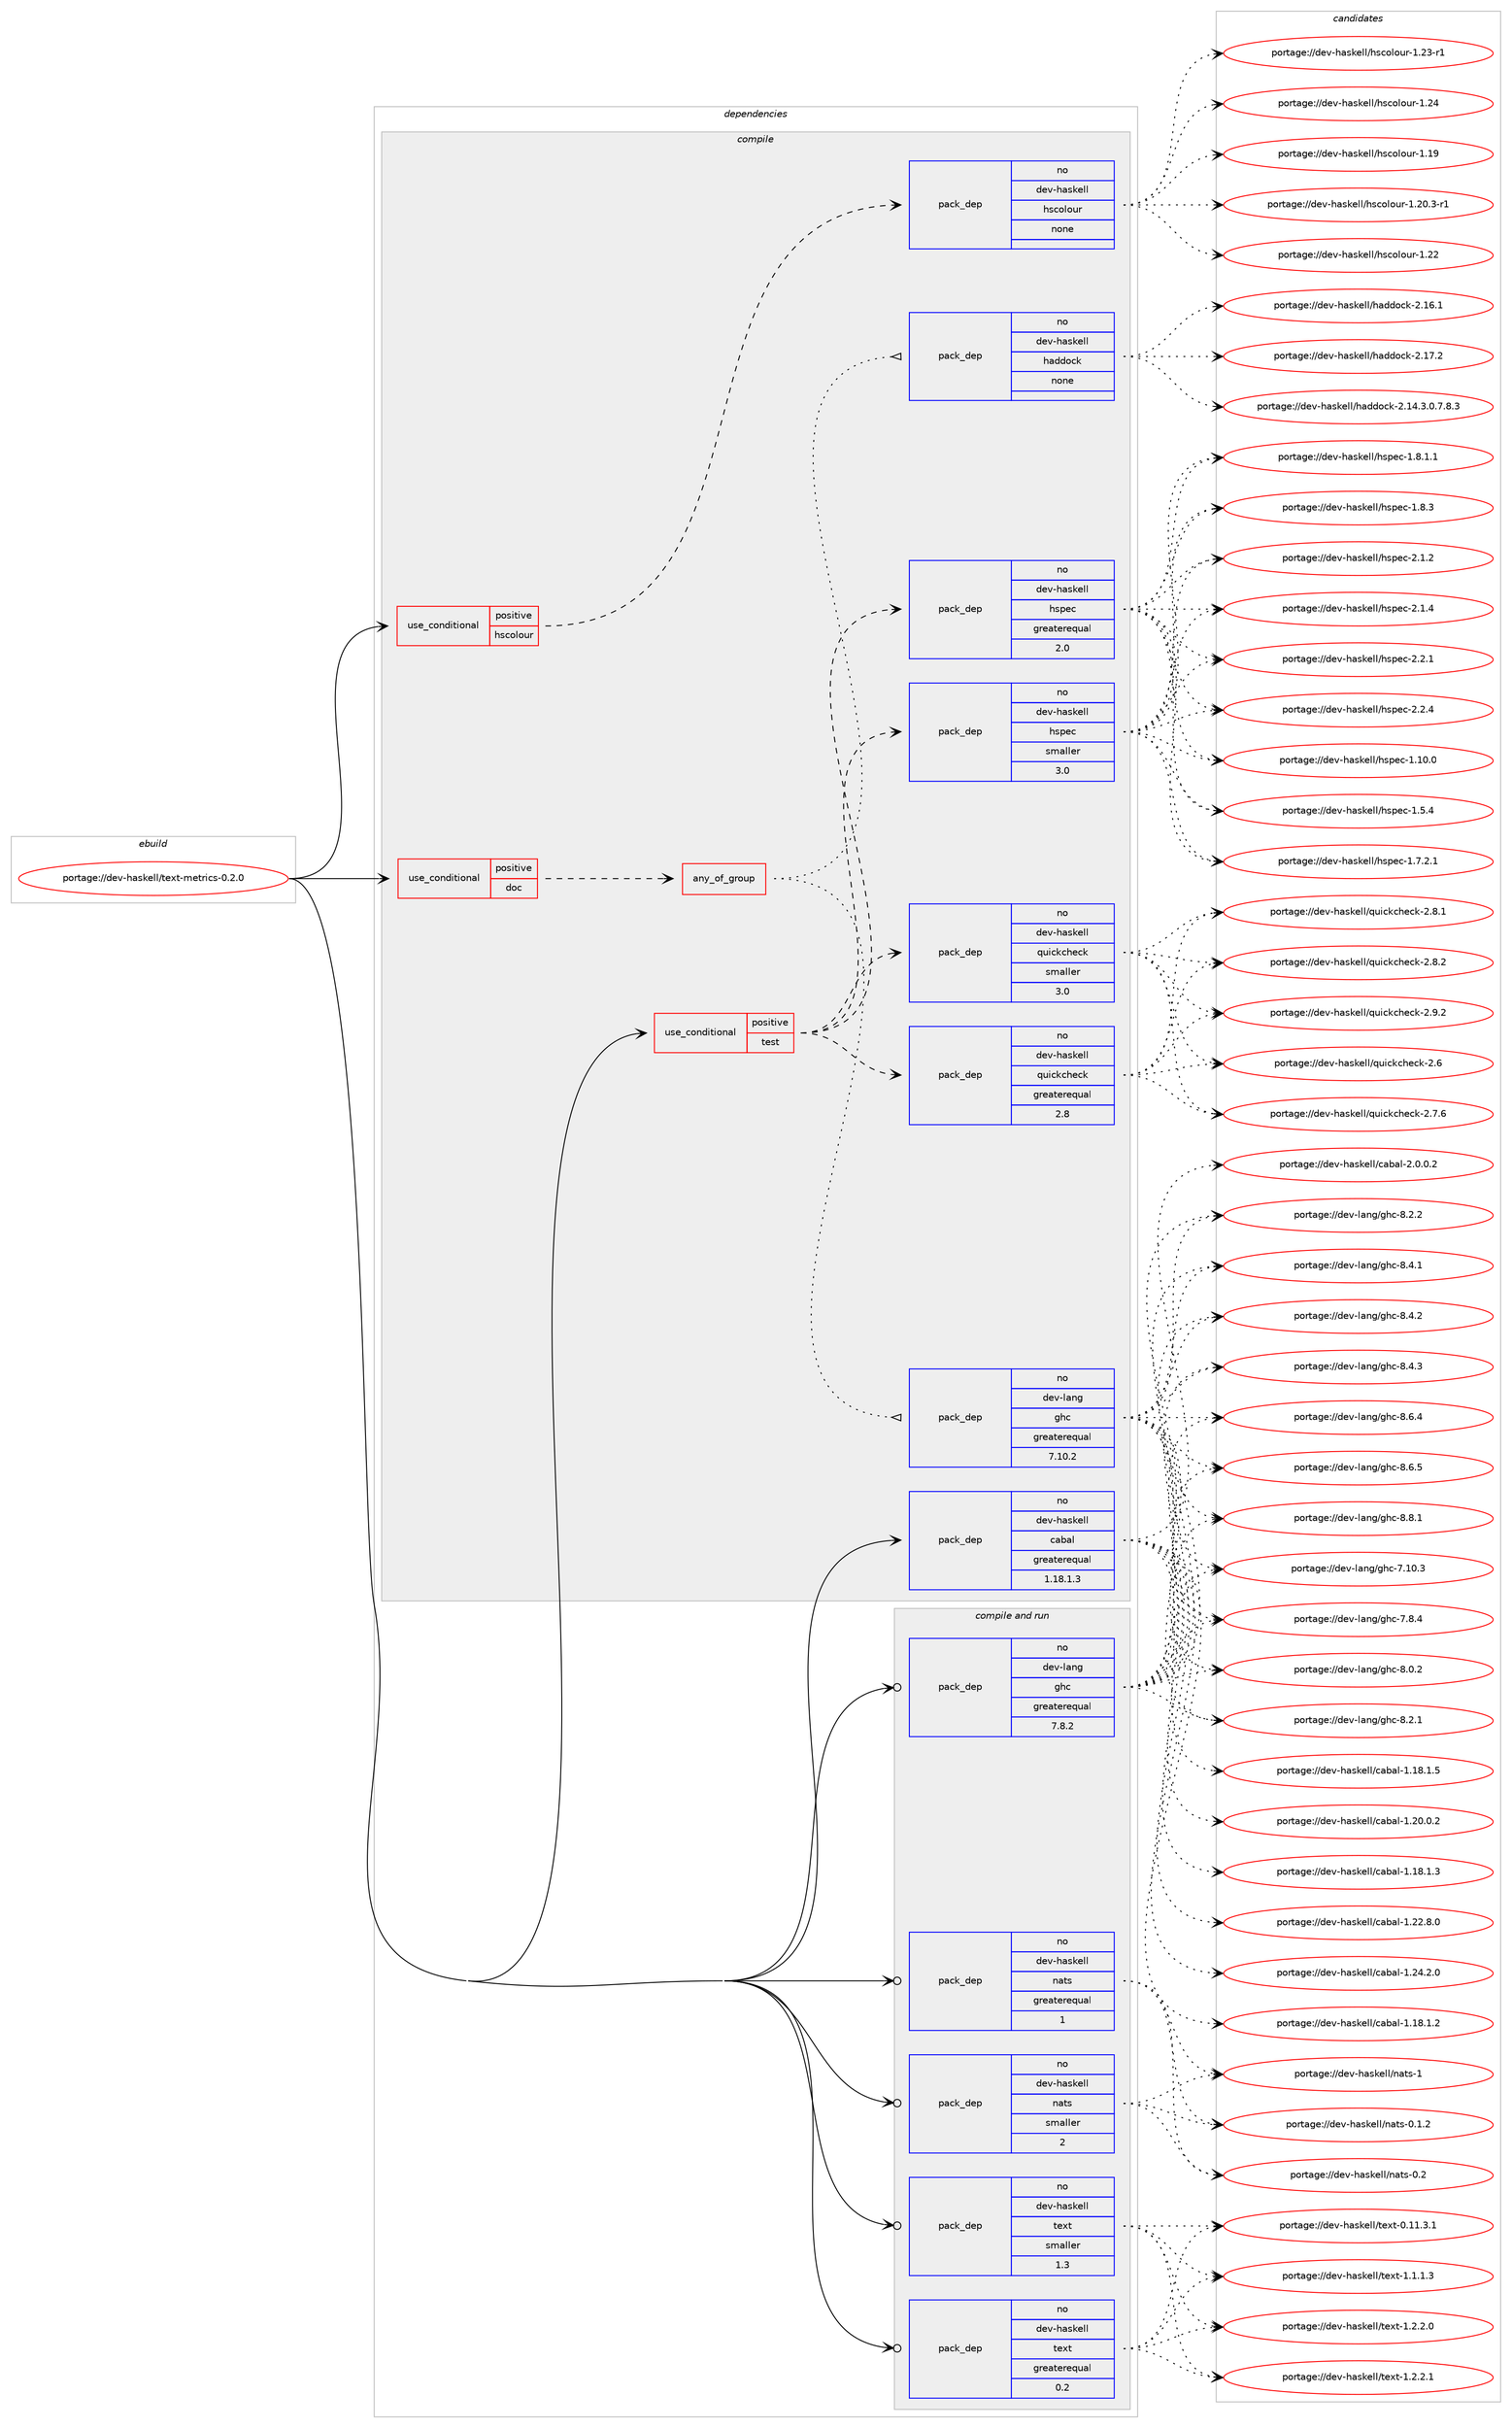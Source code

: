 digraph prolog {

# *************
# Graph options
# *************

newrank=true;
concentrate=true;
compound=true;
graph [rankdir=LR,fontname=Helvetica,fontsize=10,ranksep=1.5];#, ranksep=2.5, nodesep=0.2];
edge  [arrowhead=vee];
node  [fontname=Helvetica,fontsize=10];

# **********
# The ebuild
# **********

subgraph cluster_leftcol {
color=gray;
rank=same;
label=<<i>ebuild</i>>;
id [label="portage://dev-haskell/text-metrics-0.2.0", color=red, width=4, href="../dev-haskell/text-metrics-0.2.0.svg"];
}

# ****************
# The dependencies
# ****************

subgraph cluster_midcol {
color=gray;
label=<<i>dependencies</i>>;
subgraph cluster_compile {
fillcolor="#eeeeee";
style=filled;
label=<<i>compile</i>>;
subgraph cond17329 {
dependency81217 [label=<<TABLE BORDER="0" CELLBORDER="1" CELLSPACING="0" CELLPADDING="4"><TR><TD ROWSPAN="3" CELLPADDING="10">use_conditional</TD></TR><TR><TD>positive</TD></TR><TR><TD>doc</TD></TR></TABLE>>, shape=none, color=red];
subgraph any2439 {
dependency81218 [label=<<TABLE BORDER="0" CELLBORDER="1" CELLSPACING="0" CELLPADDING="4"><TR><TD CELLPADDING="10">any_of_group</TD></TR></TABLE>>, shape=none, color=red];subgraph pack61392 {
dependency81219 [label=<<TABLE BORDER="0" CELLBORDER="1" CELLSPACING="0" CELLPADDING="4" WIDTH="220"><TR><TD ROWSPAN="6" CELLPADDING="30">pack_dep</TD></TR><TR><TD WIDTH="110">no</TD></TR><TR><TD>dev-haskell</TD></TR><TR><TD>haddock</TD></TR><TR><TD>none</TD></TR><TR><TD></TD></TR></TABLE>>, shape=none, color=blue];
}
dependency81218:e -> dependency81219:w [weight=20,style="dotted",arrowhead="oinv"];
subgraph pack61393 {
dependency81220 [label=<<TABLE BORDER="0" CELLBORDER="1" CELLSPACING="0" CELLPADDING="4" WIDTH="220"><TR><TD ROWSPAN="6" CELLPADDING="30">pack_dep</TD></TR><TR><TD WIDTH="110">no</TD></TR><TR><TD>dev-lang</TD></TR><TR><TD>ghc</TD></TR><TR><TD>greaterequal</TD></TR><TR><TD>7.10.2</TD></TR></TABLE>>, shape=none, color=blue];
}
dependency81218:e -> dependency81220:w [weight=20,style="dotted",arrowhead="oinv"];
}
dependency81217:e -> dependency81218:w [weight=20,style="dashed",arrowhead="vee"];
}
id:e -> dependency81217:w [weight=20,style="solid",arrowhead="vee"];
subgraph cond17330 {
dependency81221 [label=<<TABLE BORDER="0" CELLBORDER="1" CELLSPACING="0" CELLPADDING="4"><TR><TD ROWSPAN="3" CELLPADDING="10">use_conditional</TD></TR><TR><TD>positive</TD></TR><TR><TD>hscolour</TD></TR></TABLE>>, shape=none, color=red];
subgraph pack61394 {
dependency81222 [label=<<TABLE BORDER="0" CELLBORDER="1" CELLSPACING="0" CELLPADDING="4" WIDTH="220"><TR><TD ROWSPAN="6" CELLPADDING="30">pack_dep</TD></TR><TR><TD WIDTH="110">no</TD></TR><TR><TD>dev-haskell</TD></TR><TR><TD>hscolour</TD></TR><TR><TD>none</TD></TR><TR><TD></TD></TR></TABLE>>, shape=none, color=blue];
}
dependency81221:e -> dependency81222:w [weight=20,style="dashed",arrowhead="vee"];
}
id:e -> dependency81221:w [weight=20,style="solid",arrowhead="vee"];
subgraph cond17331 {
dependency81223 [label=<<TABLE BORDER="0" CELLBORDER="1" CELLSPACING="0" CELLPADDING="4"><TR><TD ROWSPAN="3" CELLPADDING="10">use_conditional</TD></TR><TR><TD>positive</TD></TR><TR><TD>test</TD></TR></TABLE>>, shape=none, color=red];
subgraph pack61395 {
dependency81224 [label=<<TABLE BORDER="0" CELLBORDER="1" CELLSPACING="0" CELLPADDING="4" WIDTH="220"><TR><TD ROWSPAN="6" CELLPADDING="30">pack_dep</TD></TR><TR><TD WIDTH="110">no</TD></TR><TR><TD>dev-haskell</TD></TR><TR><TD>hspec</TD></TR><TR><TD>greaterequal</TD></TR><TR><TD>2.0</TD></TR></TABLE>>, shape=none, color=blue];
}
dependency81223:e -> dependency81224:w [weight=20,style="dashed",arrowhead="vee"];
subgraph pack61396 {
dependency81225 [label=<<TABLE BORDER="0" CELLBORDER="1" CELLSPACING="0" CELLPADDING="4" WIDTH="220"><TR><TD ROWSPAN="6" CELLPADDING="30">pack_dep</TD></TR><TR><TD WIDTH="110">no</TD></TR><TR><TD>dev-haskell</TD></TR><TR><TD>hspec</TD></TR><TR><TD>smaller</TD></TR><TR><TD>3.0</TD></TR></TABLE>>, shape=none, color=blue];
}
dependency81223:e -> dependency81225:w [weight=20,style="dashed",arrowhead="vee"];
subgraph pack61397 {
dependency81226 [label=<<TABLE BORDER="0" CELLBORDER="1" CELLSPACING="0" CELLPADDING="4" WIDTH="220"><TR><TD ROWSPAN="6" CELLPADDING="30">pack_dep</TD></TR><TR><TD WIDTH="110">no</TD></TR><TR><TD>dev-haskell</TD></TR><TR><TD>quickcheck</TD></TR><TR><TD>greaterequal</TD></TR><TR><TD>2.8</TD></TR></TABLE>>, shape=none, color=blue];
}
dependency81223:e -> dependency81226:w [weight=20,style="dashed",arrowhead="vee"];
subgraph pack61398 {
dependency81227 [label=<<TABLE BORDER="0" CELLBORDER="1" CELLSPACING="0" CELLPADDING="4" WIDTH="220"><TR><TD ROWSPAN="6" CELLPADDING="30">pack_dep</TD></TR><TR><TD WIDTH="110">no</TD></TR><TR><TD>dev-haskell</TD></TR><TR><TD>quickcheck</TD></TR><TR><TD>smaller</TD></TR><TR><TD>3.0</TD></TR></TABLE>>, shape=none, color=blue];
}
dependency81223:e -> dependency81227:w [weight=20,style="dashed",arrowhead="vee"];
}
id:e -> dependency81223:w [weight=20,style="solid",arrowhead="vee"];
subgraph pack61399 {
dependency81228 [label=<<TABLE BORDER="0" CELLBORDER="1" CELLSPACING="0" CELLPADDING="4" WIDTH="220"><TR><TD ROWSPAN="6" CELLPADDING="30">pack_dep</TD></TR><TR><TD WIDTH="110">no</TD></TR><TR><TD>dev-haskell</TD></TR><TR><TD>cabal</TD></TR><TR><TD>greaterequal</TD></TR><TR><TD>1.18.1.3</TD></TR></TABLE>>, shape=none, color=blue];
}
id:e -> dependency81228:w [weight=20,style="solid",arrowhead="vee"];
}
subgraph cluster_compileandrun {
fillcolor="#eeeeee";
style=filled;
label=<<i>compile and run</i>>;
subgraph pack61400 {
dependency81229 [label=<<TABLE BORDER="0" CELLBORDER="1" CELLSPACING="0" CELLPADDING="4" WIDTH="220"><TR><TD ROWSPAN="6" CELLPADDING="30">pack_dep</TD></TR><TR><TD WIDTH="110">no</TD></TR><TR><TD>dev-haskell</TD></TR><TR><TD>nats</TD></TR><TR><TD>greaterequal</TD></TR><TR><TD>1</TD></TR></TABLE>>, shape=none, color=blue];
}
id:e -> dependency81229:w [weight=20,style="solid",arrowhead="odotvee"];
subgraph pack61401 {
dependency81230 [label=<<TABLE BORDER="0" CELLBORDER="1" CELLSPACING="0" CELLPADDING="4" WIDTH="220"><TR><TD ROWSPAN="6" CELLPADDING="30">pack_dep</TD></TR><TR><TD WIDTH="110">no</TD></TR><TR><TD>dev-haskell</TD></TR><TR><TD>nats</TD></TR><TR><TD>smaller</TD></TR><TR><TD>2</TD></TR></TABLE>>, shape=none, color=blue];
}
id:e -> dependency81230:w [weight=20,style="solid",arrowhead="odotvee"];
subgraph pack61402 {
dependency81231 [label=<<TABLE BORDER="0" CELLBORDER="1" CELLSPACING="0" CELLPADDING="4" WIDTH="220"><TR><TD ROWSPAN="6" CELLPADDING="30">pack_dep</TD></TR><TR><TD WIDTH="110">no</TD></TR><TR><TD>dev-haskell</TD></TR><TR><TD>text</TD></TR><TR><TD>greaterequal</TD></TR><TR><TD>0.2</TD></TR></TABLE>>, shape=none, color=blue];
}
id:e -> dependency81231:w [weight=20,style="solid",arrowhead="odotvee"];
subgraph pack61403 {
dependency81232 [label=<<TABLE BORDER="0" CELLBORDER="1" CELLSPACING="0" CELLPADDING="4" WIDTH="220"><TR><TD ROWSPAN="6" CELLPADDING="30">pack_dep</TD></TR><TR><TD WIDTH="110">no</TD></TR><TR><TD>dev-haskell</TD></TR><TR><TD>text</TD></TR><TR><TD>smaller</TD></TR><TR><TD>1.3</TD></TR></TABLE>>, shape=none, color=blue];
}
id:e -> dependency81232:w [weight=20,style="solid",arrowhead="odotvee"];
subgraph pack61404 {
dependency81233 [label=<<TABLE BORDER="0" CELLBORDER="1" CELLSPACING="0" CELLPADDING="4" WIDTH="220"><TR><TD ROWSPAN="6" CELLPADDING="30">pack_dep</TD></TR><TR><TD WIDTH="110">no</TD></TR><TR><TD>dev-lang</TD></TR><TR><TD>ghc</TD></TR><TR><TD>greaterequal</TD></TR><TR><TD>7.8.2</TD></TR></TABLE>>, shape=none, color=blue];
}
id:e -> dependency81233:w [weight=20,style="solid",arrowhead="odotvee"];
}
subgraph cluster_run {
fillcolor="#eeeeee";
style=filled;
label=<<i>run</i>>;
}
}

# **************
# The candidates
# **************

subgraph cluster_choices {
rank=same;
color=gray;
label=<<i>candidates</i>>;

subgraph choice61392 {
color=black;
nodesep=1;
choiceportage1001011184510497115107101108108471049710010011199107455046495246514648465546564651 [label="portage://dev-haskell/haddock-2.14.3.0.7.8.3", color=red, width=4,href="../dev-haskell/haddock-2.14.3.0.7.8.3.svg"];
choiceportage100101118451049711510710110810847104971001001119910745504649544649 [label="portage://dev-haskell/haddock-2.16.1", color=red, width=4,href="../dev-haskell/haddock-2.16.1.svg"];
choiceportage100101118451049711510710110810847104971001001119910745504649554650 [label="portage://dev-haskell/haddock-2.17.2", color=red, width=4,href="../dev-haskell/haddock-2.17.2.svg"];
dependency81219:e -> choiceportage1001011184510497115107101108108471049710010011199107455046495246514648465546564651:w [style=dotted,weight="100"];
dependency81219:e -> choiceportage100101118451049711510710110810847104971001001119910745504649544649:w [style=dotted,weight="100"];
dependency81219:e -> choiceportage100101118451049711510710110810847104971001001119910745504649554650:w [style=dotted,weight="100"];
}
subgraph choice61393 {
color=black;
nodesep=1;
choiceportage1001011184510897110103471031049945554649484651 [label="portage://dev-lang/ghc-7.10.3", color=red, width=4,href="../dev-lang/ghc-7.10.3.svg"];
choiceportage10010111845108971101034710310499455546564652 [label="portage://dev-lang/ghc-7.8.4", color=red, width=4,href="../dev-lang/ghc-7.8.4.svg"];
choiceportage10010111845108971101034710310499455646484650 [label="portage://dev-lang/ghc-8.0.2", color=red, width=4,href="../dev-lang/ghc-8.0.2.svg"];
choiceportage10010111845108971101034710310499455646504649 [label="portage://dev-lang/ghc-8.2.1", color=red, width=4,href="../dev-lang/ghc-8.2.1.svg"];
choiceportage10010111845108971101034710310499455646504650 [label="portage://dev-lang/ghc-8.2.2", color=red, width=4,href="../dev-lang/ghc-8.2.2.svg"];
choiceportage10010111845108971101034710310499455646524649 [label="portage://dev-lang/ghc-8.4.1", color=red, width=4,href="../dev-lang/ghc-8.4.1.svg"];
choiceportage10010111845108971101034710310499455646524650 [label="portage://dev-lang/ghc-8.4.2", color=red, width=4,href="../dev-lang/ghc-8.4.2.svg"];
choiceportage10010111845108971101034710310499455646524651 [label="portage://dev-lang/ghc-8.4.3", color=red, width=4,href="../dev-lang/ghc-8.4.3.svg"];
choiceportage10010111845108971101034710310499455646544652 [label="portage://dev-lang/ghc-8.6.4", color=red, width=4,href="../dev-lang/ghc-8.6.4.svg"];
choiceportage10010111845108971101034710310499455646544653 [label="portage://dev-lang/ghc-8.6.5", color=red, width=4,href="../dev-lang/ghc-8.6.5.svg"];
choiceportage10010111845108971101034710310499455646564649 [label="portage://dev-lang/ghc-8.8.1", color=red, width=4,href="../dev-lang/ghc-8.8.1.svg"];
dependency81220:e -> choiceportage1001011184510897110103471031049945554649484651:w [style=dotted,weight="100"];
dependency81220:e -> choiceportage10010111845108971101034710310499455546564652:w [style=dotted,weight="100"];
dependency81220:e -> choiceportage10010111845108971101034710310499455646484650:w [style=dotted,weight="100"];
dependency81220:e -> choiceportage10010111845108971101034710310499455646504649:w [style=dotted,weight="100"];
dependency81220:e -> choiceportage10010111845108971101034710310499455646504650:w [style=dotted,weight="100"];
dependency81220:e -> choiceportage10010111845108971101034710310499455646524649:w [style=dotted,weight="100"];
dependency81220:e -> choiceportage10010111845108971101034710310499455646524650:w [style=dotted,weight="100"];
dependency81220:e -> choiceportage10010111845108971101034710310499455646524651:w [style=dotted,weight="100"];
dependency81220:e -> choiceportage10010111845108971101034710310499455646544652:w [style=dotted,weight="100"];
dependency81220:e -> choiceportage10010111845108971101034710310499455646544653:w [style=dotted,weight="100"];
dependency81220:e -> choiceportage10010111845108971101034710310499455646564649:w [style=dotted,weight="100"];
}
subgraph choice61394 {
color=black;
nodesep=1;
choiceportage100101118451049711510710110810847104115991111081111171144549464957 [label="portage://dev-haskell/hscolour-1.19", color=red, width=4,href="../dev-haskell/hscolour-1.19.svg"];
choiceportage10010111845104971151071011081084710411599111108111117114454946504846514511449 [label="portage://dev-haskell/hscolour-1.20.3-r1", color=red, width=4,href="../dev-haskell/hscolour-1.20.3-r1.svg"];
choiceportage100101118451049711510710110810847104115991111081111171144549465050 [label="portage://dev-haskell/hscolour-1.22", color=red, width=4,href="../dev-haskell/hscolour-1.22.svg"];
choiceportage1001011184510497115107101108108471041159911110811111711445494650514511449 [label="portage://dev-haskell/hscolour-1.23-r1", color=red, width=4,href="../dev-haskell/hscolour-1.23-r1.svg"];
choiceportage100101118451049711510710110810847104115991111081111171144549465052 [label="portage://dev-haskell/hscolour-1.24", color=red, width=4,href="../dev-haskell/hscolour-1.24.svg"];
dependency81222:e -> choiceportage100101118451049711510710110810847104115991111081111171144549464957:w [style=dotted,weight="100"];
dependency81222:e -> choiceportage10010111845104971151071011081084710411599111108111117114454946504846514511449:w [style=dotted,weight="100"];
dependency81222:e -> choiceportage100101118451049711510710110810847104115991111081111171144549465050:w [style=dotted,weight="100"];
dependency81222:e -> choiceportage1001011184510497115107101108108471041159911110811111711445494650514511449:w [style=dotted,weight="100"];
dependency81222:e -> choiceportage100101118451049711510710110810847104115991111081111171144549465052:w [style=dotted,weight="100"];
}
subgraph choice61395 {
color=black;
nodesep=1;
choiceportage1001011184510497115107101108108471041151121019945494649484648 [label="portage://dev-haskell/hspec-1.10.0", color=red, width=4,href="../dev-haskell/hspec-1.10.0.svg"];
choiceportage10010111845104971151071011081084710411511210199454946534652 [label="portage://dev-haskell/hspec-1.5.4", color=red, width=4,href="../dev-haskell/hspec-1.5.4.svg"];
choiceportage100101118451049711510710110810847104115112101994549465546504649 [label="portage://dev-haskell/hspec-1.7.2.1", color=red, width=4,href="../dev-haskell/hspec-1.7.2.1.svg"];
choiceportage100101118451049711510710110810847104115112101994549465646494649 [label="portage://dev-haskell/hspec-1.8.1.1", color=red, width=4,href="../dev-haskell/hspec-1.8.1.1.svg"];
choiceportage10010111845104971151071011081084710411511210199454946564651 [label="portage://dev-haskell/hspec-1.8.3", color=red, width=4,href="../dev-haskell/hspec-1.8.3.svg"];
choiceportage10010111845104971151071011081084710411511210199455046494650 [label="portage://dev-haskell/hspec-2.1.2", color=red, width=4,href="../dev-haskell/hspec-2.1.2.svg"];
choiceportage10010111845104971151071011081084710411511210199455046494652 [label="portage://dev-haskell/hspec-2.1.4", color=red, width=4,href="../dev-haskell/hspec-2.1.4.svg"];
choiceportage10010111845104971151071011081084710411511210199455046504649 [label="portage://dev-haskell/hspec-2.2.1", color=red, width=4,href="../dev-haskell/hspec-2.2.1.svg"];
choiceportage10010111845104971151071011081084710411511210199455046504652 [label="portage://dev-haskell/hspec-2.2.4", color=red, width=4,href="../dev-haskell/hspec-2.2.4.svg"];
dependency81224:e -> choiceportage1001011184510497115107101108108471041151121019945494649484648:w [style=dotted,weight="100"];
dependency81224:e -> choiceportage10010111845104971151071011081084710411511210199454946534652:w [style=dotted,weight="100"];
dependency81224:e -> choiceportage100101118451049711510710110810847104115112101994549465546504649:w [style=dotted,weight="100"];
dependency81224:e -> choiceportage100101118451049711510710110810847104115112101994549465646494649:w [style=dotted,weight="100"];
dependency81224:e -> choiceportage10010111845104971151071011081084710411511210199454946564651:w [style=dotted,weight="100"];
dependency81224:e -> choiceportage10010111845104971151071011081084710411511210199455046494650:w [style=dotted,weight="100"];
dependency81224:e -> choiceportage10010111845104971151071011081084710411511210199455046494652:w [style=dotted,weight="100"];
dependency81224:e -> choiceportage10010111845104971151071011081084710411511210199455046504649:w [style=dotted,weight="100"];
dependency81224:e -> choiceportage10010111845104971151071011081084710411511210199455046504652:w [style=dotted,weight="100"];
}
subgraph choice61396 {
color=black;
nodesep=1;
choiceportage1001011184510497115107101108108471041151121019945494649484648 [label="portage://dev-haskell/hspec-1.10.0", color=red, width=4,href="../dev-haskell/hspec-1.10.0.svg"];
choiceportage10010111845104971151071011081084710411511210199454946534652 [label="portage://dev-haskell/hspec-1.5.4", color=red, width=4,href="../dev-haskell/hspec-1.5.4.svg"];
choiceportage100101118451049711510710110810847104115112101994549465546504649 [label="portage://dev-haskell/hspec-1.7.2.1", color=red, width=4,href="../dev-haskell/hspec-1.7.2.1.svg"];
choiceportage100101118451049711510710110810847104115112101994549465646494649 [label="portage://dev-haskell/hspec-1.8.1.1", color=red, width=4,href="../dev-haskell/hspec-1.8.1.1.svg"];
choiceportage10010111845104971151071011081084710411511210199454946564651 [label="portage://dev-haskell/hspec-1.8.3", color=red, width=4,href="../dev-haskell/hspec-1.8.3.svg"];
choiceportage10010111845104971151071011081084710411511210199455046494650 [label="portage://dev-haskell/hspec-2.1.2", color=red, width=4,href="../dev-haskell/hspec-2.1.2.svg"];
choiceportage10010111845104971151071011081084710411511210199455046494652 [label="portage://dev-haskell/hspec-2.1.4", color=red, width=4,href="../dev-haskell/hspec-2.1.4.svg"];
choiceportage10010111845104971151071011081084710411511210199455046504649 [label="portage://dev-haskell/hspec-2.2.1", color=red, width=4,href="../dev-haskell/hspec-2.2.1.svg"];
choiceportage10010111845104971151071011081084710411511210199455046504652 [label="portage://dev-haskell/hspec-2.2.4", color=red, width=4,href="../dev-haskell/hspec-2.2.4.svg"];
dependency81225:e -> choiceportage1001011184510497115107101108108471041151121019945494649484648:w [style=dotted,weight="100"];
dependency81225:e -> choiceportage10010111845104971151071011081084710411511210199454946534652:w [style=dotted,weight="100"];
dependency81225:e -> choiceportage100101118451049711510710110810847104115112101994549465546504649:w [style=dotted,weight="100"];
dependency81225:e -> choiceportage100101118451049711510710110810847104115112101994549465646494649:w [style=dotted,weight="100"];
dependency81225:e -> choiceportage10010111845104971151071011081084710411511210199454946564651:w [style=dotted,weight="100"];
dependency81225:e -> choiceportage10010111845104971151071011081084710411511210199455046494650:w [style=dotted,weight="100"];
dependency81225:e -> choiceportage10010111845104971151071011081084710411511210199455046494652:w [style=dotted,weight="100"];
dependency81225:e -> choiceportage10010111845104971151071011081084710411511210199455046504649:w [style=dotted,weight="100"];
dependency81225:e -> choiceportage10010111845104971151071011081084710411511210199455046504652:w [style=dotted,weight="100"];
}
subgraph choice61397 {
color=black;
nodesep=1;
choiceportage10010111845104971151071011081084711311710599107991041019910745504654 [label="portage://dev-haskell/quickcheck-2.6", color=red, width=4,href="../dev-haskell/quickcheck-2.6.svg"];
choiceportage100101118451049711510710110810847113117105991079910410199107455046554654 [label="portage://dev-haskell/quickcheck-2.7.6", color=red, width=4,href="../dev-haskell/quickcheck-2.7.6.svg"];
choiceportage100101118451049711510710110810847113117105991079910410199107455046564649 [label="portage://dev-haskell/quickcheck-2.8.1", color=red, width=4,href="../dev-haskell/quickcheck-2.8.1.svg"];
choiceportage100101118451049711510710110810847113117105991079910410199107455046564650 [label="portage://dev-haskell/quickcheck-2.8.2", color=red, width=4,href="../dev-haskell/quickcheck-2.8.2.svg"];
choiceportage100101118451049711510710110810847113117105991079910410199107455046574650 [label="portage://dev-haskell/quickcheck-2.9.2", color=red, width=4,href="../dev-haskell/quickcheck-2.9.2.svg"];
dependency81226:e -> choiceportage10010111845104971151071011081084711311710599107991041019910745504654:w [style=dotted,weight="100"];
dependency81226:e -> choiceportage100101118451049711510710110810847113117105991079910410199107455046554654:w [style=dotted,weight="100"];
dependency81226:e -> choiceportage100101118451049711510710110810847113117105991079910410199107455046564649:w [style=dotted,weight="100"];
dependency81226:e -> choiceportage100101118451049711510710110810847113117105991079910410199107455046564650:w [style=dotted,weight="100"];
dependency81226:e -> choiceportage100101118451049711510710110810847113117105991079910410199107455046574650:w [style=dotted,weight="100"];
}
subgraph choice61398 {
color=black;
nodesep=1;
choiceportage10010111845104971151071011081084711311710599107991041019910745504654 [label="portage://dev-haskell/quickcheck-2.6", color=red, width=4,href="../dev-haskell/quickcheck-2.6.svg"];
choiceportage100101118451049711510710110810847113117105991079910410199107455046554654 [label="portage://dev-haskell/quickcheck-2.7.6", color=red, width=4,href="../dev-haskell/quickcheck-2.7.6.svg"];
choiceportage100101118451049711510710110810847113117105991079910410199107455046564649 [label="portage://dev-haskell/quickcheck-2.8.1", color=red, width=4,href="../dev-haskell/quickcheck-2.8.1.svg"];
choiceportage100101118451049711510710110810847113117105991079910410199107455046564650 [label="portage://dev-haskell/quickcheck-2.8.2", color=red, width=4,href="../dev-haskell/quickcheck-2.8.2.svg"];
choiceportage100101118451049711510710110810847113117105991079910410199107455046574650 [label="portage://dev-haskell/quickcheck-2.9.2", color=red, width=4,href="../dev-haskell/quickcheck-2.9.2.svg"];
dependency81227:e -> choiceportage10010111845104971151071011081084711311710599107991041019910745504654:w [style=dotted,weight="100"];
dependency81227:e -> choiceportage100101118451049711510710110810847113117105991079910410199107455046554654:w [style=dotted,weight="100"];
dependency81227:e -> choiceportage100101118451049711510710110810847113117105991079910410199107455046564649:w [style=dotted,weight="100"];
dependency81227:e -> choiceportage100101118451049711510710110810847113117105991079910410199107455046564650:w [style=dotted,weight="100"];
dependency81227:e -> choiceportage100101118451049711510710110810847113117105991079910410199107455046574650:w [style=dotted,weight="100"];
}
subgraph choice61399 {
color=black;
nodesep=1;
choiceportage10010111845104971151071011081084799979897108454946495646494650 [label="portage://dev-haskell/cabal-1.18.1.2", color=red, width=4,href="../dev-haskell/cabal-1.18.1.2.svg"];
choiceportage10010111845104971151071011081084799979897108454946495646494651 [label="portage://dev-haskell/cabal-1.18.1.3", color=red, width=4,href="../dev-haskell/cabal-1.18.1.3.svg"];
choiceportage10010111845104971151071011081084799979897108454946495646494653 [label="portage://dev-haskell/cabal-1.18.1.5", color=red, width=4,href="../dev-haskell/cabal-1.18.1.5.svg"];
choiceportage10010111845104971151071011081084799979897108454946504846484650 [label="portage://dev-haskell/cabal-1.20.0.2", color=red, width=4,href="../dev-haskell/cabal-1.20.0.2.svg"];
choiceportage10010111845104971151071011081084799979897108454946505046564648 [label="portage://dev-haskell/cabal-1.22.8.0", color=red, width=4,href="../dev-haskell/cabal-1.22.8.0.svg"];
choiceportage10010111845104971151071011081084799979897108454946505246504648 [label="portage://dev-haskell/cabal-1.24.2.0", color=red, width=4,href="../dev-haskell/cabal-1.24.2.0.svg"];
choiceportage100101118451049711510710110810847999798971084550464846484650 [label="portage://dev-haskell/cabal-2.0.0.2", color=red, width=4,href="../dev-haskell/cabal-2.0.0.2.svg"];
dependency81228:e -> choiceportage10010111845104971151071011081084799979897108454946495646494650:w [style=dotted,weight="100"];
dependency81228:e -> choiceportage10010111845104971151071011081084799979897108454946495646494651:w [style=dotted,weight="100"];
dependency81228:e -> choiceportage10010111845104971151071011081084799979897108454946495646494653:w [style=dotted,weight="100"];
dependency81228:e -> choiceportage10010111845104971151071011081084799979897108454946504846484650:w [style=dotted,weight="100"];
dependency81228:e -> choiceportage10010111845104971151071011081084799979897108454946505046564648:w [style=dotted,weight="100"];
dependency81228:e -> choiceportage10010111845104971151071011081084799979897108454946505246504648:w [style=dotted,weight="100"];
dependency81228:e -> choiceportage100101118451049711510710110810847999798971084550464846484650:w [style=dotted,weight="100"];
}
subgraph choice61400 {
color=black;
nodesep=1;
choiceportage10010111845104971151071011081084711097116115454846494650 [label="portage://dev-haskell/nats-0.1.2", color=red, width=4,href="../dev-haskell/nats-0.1.2.svg"];
choiceportage1001011184510497115107101108108471109711611545484650 [label="portage://dev-haskell/nats-0.2", color=red, width=4,href="../dev-haskell/nats-0.2.svg"];
choiceportage100101118451049711510710110810847110971161154549 [label="portage://dev-haskell/nats-1", color=red, width=4,href="../dev-haskell/nats-1.svg"];
dependency81229:e -> choiceportage10010111845104971151071011081084711097116115454846494650:w [style=dotted,weight="100"];
dependency81229:e -> choiceportage1001011184510497115107101108108471109711611545484650:w [style=dotted,weight="100"];
dependency81229:e -> choiceportage100101118451049711510710110810847110971161154549:w [style=dotted,weight="100"];
}
subgraph choice61401 {
color=black;
nodesep=1;
choiceportage10010111845104971151071011081084711097116115454846494650 [label="portage://dev-haskell/nats-0.1.2", color=red, width=4,href="../dev-haskell/nats-0.1.2.svg"];
choiceportage1001011184510497115107101108108471109711611545484650 [label="portage://dev-haskell/nats-0.2", color=red, width=4,href="../dev-haskell/nats-0.2.svg"];
choiceportage100101118451049711510710110810847110971161154549 [label="portage://dev-haskell/nats-1", color=red, width=4,href="../dev-haskell/nats-1.svg"];
dependency81230:e -> choiceportage10010111845104971151071011081084711097116115454846494650:w [style=dotted,weight="100"];
dependency81230:e -> choiceportage1001011184510497115107101108108471109711611545484650:w [style=dotted,weight="100"];
dependency81230:e -> choiceportage100101118451049711510710110810847110971161154549:w [style=dotted,weight="100"];
}
subgraph choice61402 {
color=black;
nodesep=1;
choiceportage100101118451049711510710110810847116101120116454846494946514649 [label="portage://dev-haskell/text-0.11.3.1", color=red, width=4,href="../dev-haskell/text-0.11.3.1.svg"];
choiceportage1001011184510497115107101108108471161011201164549464946494651 [label="portage://dev-haskell/text-1.1.1.3", color=red, width=4,href="../dev-haskell/text-1.1.1.3.svg"];
choiceportage1001011184510497115107101108108471161011201164549465046504648 [label="portage://dev-haskell/text-1.2.2.0", color=red, width=4,href="../dev-haskell/text-1.2.2.0.svg"];
choiceportage1001011184510497115107101108108471161011201164549465046504649 [label="portage://dev-haskell/text-1.2.2.1", color=red, width=4,href="../dev-haskell/text-1.2.2.1.svg"];
dependency81231:e -> choiceportage100101118451049711510710110810847116101120116454846494946514649:w [style=dotted,weight="100"];
dependency81231:e -> choiceportage1001011184510497115107101108108471161011201164549464946494651:w [style=dotted,weight="100"];
dependency81231:e -> choiceportage1001011184510497115107101108108471161011201164549465046504648:w [style=dotted,weight="100"];
dependency81231:e -> choiceportage1001011184510497115107101108108471161011201164549465046504649:w [style=dotted,weight="100"];
}
subgraph choice61403 {
color=black;
nodesep=1;
choiceportage100101118451049711510710110810847116101120116454846494946514649 [label="portage://dev-haskell/text-0.11.3.1", color=red, width=4,href="../dev-haskell/text-0.11.3.1.svg"];
choiceportage1001011184510497115107101108108471161011201164549464946494651 [label="portage://dev-haskell/text-1.1.1.3", color=red, width=4,href="../dev-haskell/text-1.1.1.3.svg"];
choiceportage1001011184510497115107101108108471161011201164549465046504648 [label="portage://dev-haskell/text-1.2.2.0", color=red, width=4,href="../dev-haskell/text-1.2.2.0.svg"];
choiceportage1001011184510497115107101108108471161011201164549465046504649 [label="portage://dev-haskell/text-1.2.2.1", color=red, width=4,href="../dev-haskell/text-1.2.2.1.svg"];
dependency81232:e -> choiceportage100101118451049711510710110810847116101120116454846494946514649:w [style=dotted,weight="100"];
dependency81232:e -> choiceportage1001011184510497115107101108108471161011201164549464946494651:w [style=dotted,weight="100"];
dependency81232:e -> choiceportage1001011184510497115107101108108471161011201164549465046504648:w [style=dotted,weight="100"];
dependency81232:e -> choiceportage1001011184510497115107101108108471161011201164549465046504649:w [style=dotted,weight="100"];
}
subgraph choice61404 {
color=black;
nodesep=1;
choiceportage1001011184510897110103471031049945554649484651 [label="portage://dev-lang/ghc-7.10.3", color=red, width=4,href="../dev-lang/ghc-7.10.3.svg"];
choiceportage10010111845108971101034710310499455546564652 [label="portage://dev-lang/ghc-7.8.4", color=red, width=4,href="../dev-lang/ghc-7.8.4.svg"];
choiceportage10010111845108971101034710310499455646484650 [label="portage://dev-lang/ghc-8.0.2", color=red, width=4,href="../dev-lang/ghc-8.0.2.svg"];
choiceportage10010111845108971101034710310499455646504649 [label="portage://dev-lang/ghc-8.2.1", color=red, width=4,href="../dev-lang/ghc-8.2.1.svg"];
choiceportage10010111845108971101034710310499455646504650 [label="portage://dev-lang/ghc-8.2.2", color=red, width=4,href="../dev-lang/ghc-8.2.2.svg"];
choiceportage10010111845108971101034710310499455646524649 [label="portage://dev-lang/ghc-8.4.1", color=red, width=4,href="../dev-lang/ghc-8.4.1.svg"];
choiceportage10010111845108971101034710310499455646524650 [label="portage://dev-lang/ghc-8.4.2", color=red, width=4,href="../dev-lang/ghc-8.4.2.svg"];
choiceportage10010111845108971101034710310499455646524651 [label="portage://dev-lang/ghc-8.4.3", color=red, width=4,href="../dev-lang/ghc-8.4.3.svg"];
choiceportage10010111845108971101034710310499455646544652 [label="portage://dev-lang/ghc-8.6.4", color=red, width=4,href="../dev-lang/ghc-8.6.4.svg"];
choiceportage10010111845108971101034710310499455646544653 [label="portage://dev-lang/ghc-8.6.5", color=red, width=4,href="../dev-lang/ghc-8.6.5.svg"];
choiceportage10010111845108971101034710310499455646564649 [label="portage://dev-lang/ghc-8.8.1", color=red, width=4,href="../dev-lang/ghc-8.8.1.svg"];
dependency81233:e -> choiceportage1001011184510897110103471031049945554649484651:w [style=dotted,weight="100"];
dependency81233:e -> choiceportage10010111845108971101034710310499455546564652:w [style=dotted,weight="100"];
dependency81233:e -> choiceportage10010111845108971101034710310499455646484650:w [style=dotted,weight="100"];
dependency81233:e -> choiceportage10010111845108971101034710310499455646504649:w [style=dotted,weight="100"];
dependency81233:e -> choiceportage10010111845108971101034710310499455646504650:w [style=dotted,weight="100"];
dependency81233:e -> choiceportage10010111845108971101034710310499455646524649:w [style=dotted,weight="100"];
dependency81233:e -> choiceportage10010111845108971101034710310499455646524650:w [style=dotted,weight="100"];
dependency81233:e -> choiceportage10010111845108971101034710310499455646524651:w [style=dotted,weight="100"];
dependency81233:e -> choiceportage10010111845108971101034710310499455646544652:w [style=dotted,weight="100"];
dependency81233:e -> choiceportage10010111845108971101034710310499455646544653:w [style=dotted,weight="100"];
dependency81233:e -> choiceportage10010111845108971101034710310499455646564649:w [style=dotted,weight="100"];
}
}

}
